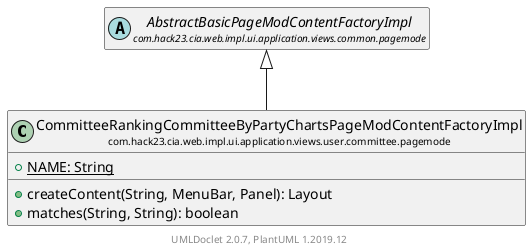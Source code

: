 @startuml
    set namespaceSeparator none
    hide empty fields
    hide empty methods

    class "<size:14>CommitteeRankingCommitteeByPartyChartsPageModContentFactoryImpl\n<size:10>com.hack23.cia.web.impl.ui.application.views.user.committee.pagemode" as com.hack23.cia.web.impl.ui.application.views.user.committee.pagemode.CommitteeRankingCommitteeByPartyChartsPageModContentFactoryImpl [[CommitteeRankingCommitteeByPartyChartsPageModContentFactoryImpl.html]] {
        {static} +NAME: String
        +createContent(String, MenuBar, Panel): Layout
        +matches(String, String): boolean
    }

    abstract class "<size:14>AbstractBasicPageModContentFactoryImpl\n<size:10>com.hack23.cia.web.impl.ui.application.views.common.pagemode" as com.hack23.cia.web.impl.ui.application.views.common.pagemode.AbstractBasicPageModContentFactoryImpl [[../../../common/pagemode/AbstractBasicPageModContentFactoryImpl.html]]

    com.hack23.cia.web.impl.ui.application.views.common.pagemode.AbstractBasicPageModContentFactoryImpl <|-- com.hack23.cia.web.impl.ui.application.views.user.committee.pagemode.CommitteeRankingCommitteeByPartyChartsPageModContentFactoryImpl

    center footer UMLDoclet 2.0.7, PlantUML 1.2019.12
@enduml
